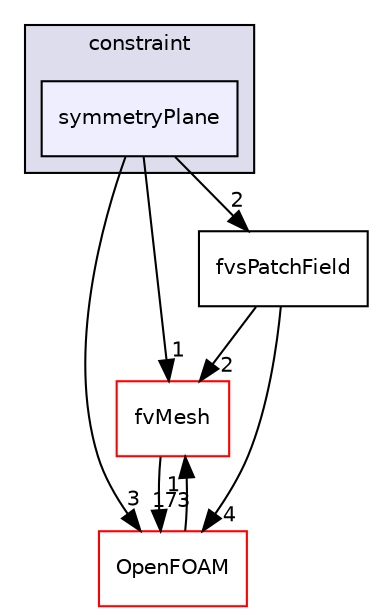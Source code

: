 digraph "src/finiteVolume/fields/fvsPatchFields/constraint/symmetryPlane" {
  bgcolor=transparent;
  compound=true
  node [ fontsize="10", fontname="Helvetica"];
  edge [ labelfontsize="10", labelfontname="Helvetica"];
  subgraph clusterdir_d3657b0b23136d928b995b4c42c4ccd9 {
    graph [ bgcolor="#ddddee", pencolor="black", label="constraint" fontname="Helvetica", fontsize="10", URL="dir_d3657b0b23136d928b995b4c42c4ccd9.html"]
  dir_bce5698a88b52b66adbc50995e7c3146 [shape=box, label="symmetryPlane", style="filled", fillcolor="#eeeeff", pencolor="black", URL="dir_bce5698a88b52b66adbc50995e7c3146.html"];
  }
  dir_c382fa095c9c33d8673c0dd60aaef275 [shape=box label="fvMesh" color="red" URL="dir_c382fa095c9c33d8673c0dd60aaef275.html"];
  dir_c5473ff19b20e6ec4dfe5c310b3778a8 [shape=box label="OpenFOAM" color="red" URL="dir_c5473ff19b20e6ec4dfe5c310b3778a8.html"];
  dir_f8fc54ccdbdfd051989b9c9b77557e92 [shape=box label="fvsPatchField" URL="dir_f8fc54ccdbdfd051989b9c9b77557e92.html"];
  dir_bce5698a88b52b66adbc50995e7c3146->dir_c382fa095c9c33d8673c0dd60aaef275 [headlabel="1", labeldistance=1.5 headhref="dir_001059_001125.html"];
  dir_bce5698a88b52b66adbc50995e7c3146->dir_c5473ff19b20e6ec4dfe5c310b3778a8 [headlabel="3", labeldistance=1.5 headhref="dir_001059_001897.html"];
  dir_bce5698a88b52b66adbc50995e7c3146->dir_f8fc54ccdbdfd051989b9c9b77557e92 [headlabel="2", labeldistance=1.5 headhref="dir_001059_001061.html"];
  dir_c382fa095c9c33d8673c0dd60aaef275->dir_c5473ff19b20e6ec4dfe5c310b3778a8 [headlabel="173", labeldistance=1.5 headhref="dir_001125_001897.html"];
  dir_c5473ff19b20e6ec4dfe5c310b3778a8->dir_c382fa095c9c33d8673c0dd60aaef275 [headlabel="1", labeldistance=1.5 headhref="dir_001897_001125.html"];
  dir_f8fc54ccdbdfd051989b9c9b77557e92->dir_c382fa095c9c33d8673c0dd60aaef275 [headlabel="2", labeldistance=1.5 headhref="dir_001061_001125.html"];
  dir_f8fc54ccdbdfd051989b9c9b77557e92->dir_c5473ff19b20e6ec4dfe5c310b3778a8 [headlabel="4", labeldistance=1.5 headhref="dir_001061_001897.html"];
}
